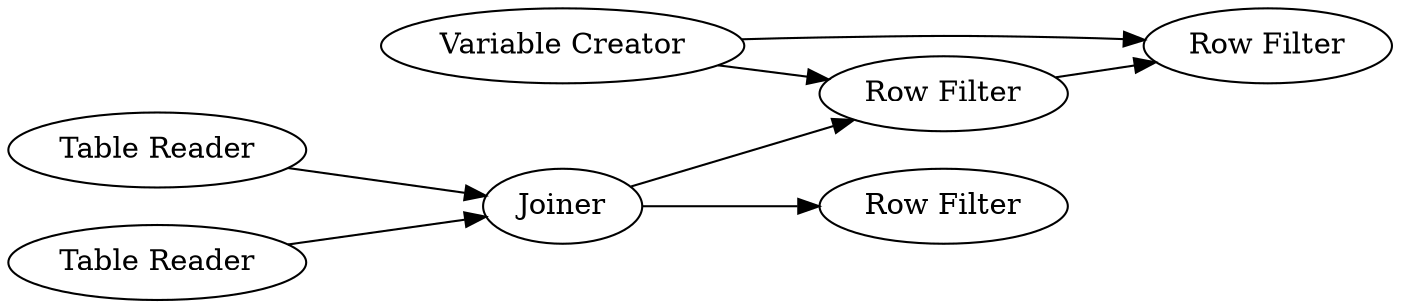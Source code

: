 digraph {
	15 -> 19
	18 -> 19
	15 -> 18
	21 -> 16
	20 -> 16
	16 -> 18
	16 -> 17
	16 [label=Joiner]
	20 [label="Table Reader"]
	18 [label="Row Filter"]
	21 [label="Table Reader"]
	15 [label="Variable Creator"]
	17 [label="Row Filter"]
	19 [label="Row Filter"]
	rankdir=LR
}
